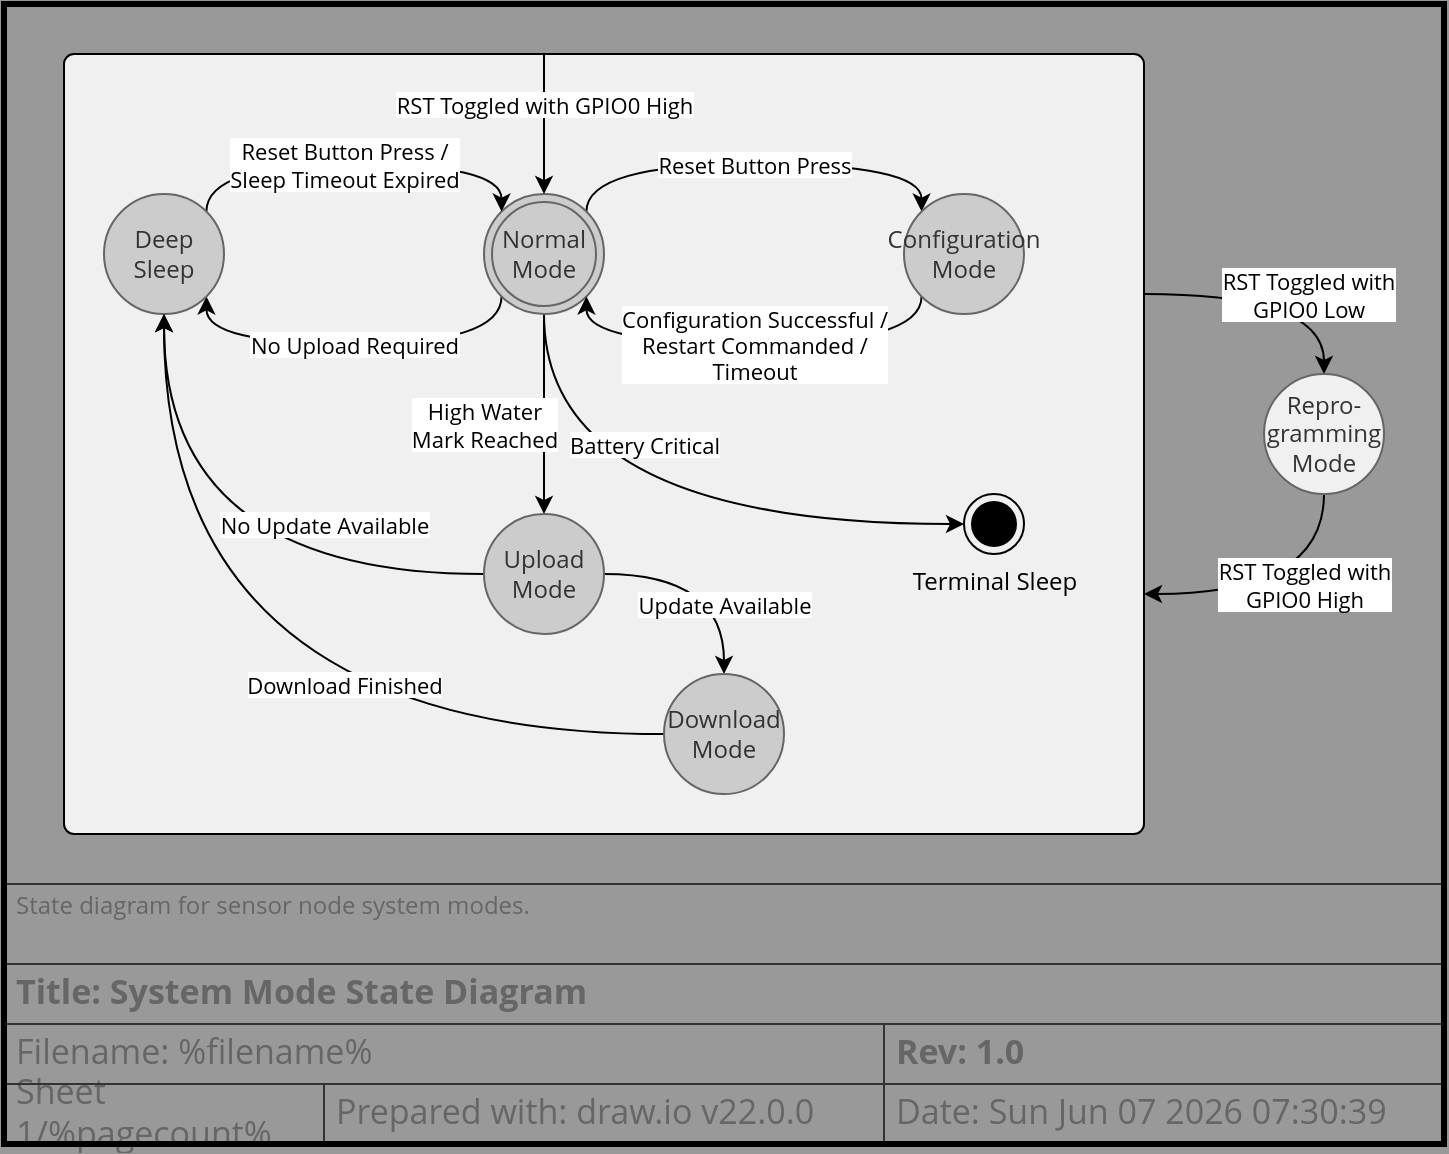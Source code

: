 <mxfile version="22.0.2" type="device">
  <diagram name="System Mode State Diagram" id="fo18u6Ch1KVScq3Fo-Wy">
    <mxGraphModel dx="1103" dy="1261" grid="1" gridSize="10" guides="1" tooltips="1" connect="1" arrows="1" fold="1" page="1" pageScale="1" pageWidth="800" pageHeight="350" background="#999999" math="0" shadow="0">
      <root>
        <object label="" description="State diagram for sensor node system modes." rev="1.0" id="0">
          <mxCell />
        </object>
        <object label="Title Block" id="1">
          <mxCell style="locked=1;" parent="0" />
        </object>
        <mxCell id="h7L3MlKvrl_dhOmhB3lf-10" value="Prepared with: draw.io v22.0.0" style="strokeWidth=1;shadow=0;dashed=0;align=center;html=1;shape=mxgraph.mockup.text.textBox;fontColor=#666666;align=left;fontSize=17;spacingLeft=4;spacingTop=-3;whiteSpace=wrap;strokeColor=#333333;mainText=;fillColor=none;fontFamily=Open Sans;movable=1;resizable=1;rotatable=1;deletable=1;editable=1;locked=0;connectable=1;" parent="1" vertex="1">
          <mxGeometry x="220" y="300" width="280" height="30" as="geometry" />
        </mxCell>
        <object label="&lt;div align=&quot;left&quot;&gt;Sheet %pagenumber%/%pagecount%&lt;/div&gt;" placeholders="1" id="h7L3MlKvrl_dhOmhB3lf-12">
          <mxCell style="strokeWidth=1;shadow=0;dashed=0;align=left;html=1;shape=mxgraph.mockup.text.textBox;fontColor=#666666;align=left;fontSize=17;spacingLeft=4;spacingTop=-3;whiteSpace=wrap;strokeColor=#333333;mainText=;fillColor=none;fontFamily=Open Sans;movable=1;resizable=1;rotatable=1;deletable=1;editable=1;locked=0;connectable=1;" parent="1" vertex="1">
            <mxGeometry x="60" y="300" width="160" height="30" as="geometry" />
          </mxCell>
        </object>
        <object label="Date: &lt;font style=&quot;font-size: 17px;&quot;&gt;%date{ddd mmm dd yyyy HH:MM:ss}%&lt;/font&gt;" placeholders="1" id="h7L3MlKvrl_dhOmhB3lf-13">
          <mxCell style="strokeWidth=1;shadow=0;dashed=0;align=center;html=1;shape=mxgraph.mockup.text.textBox;fontColor=#666666;align=left;fontSize=17;spacingLeft=4;spacingTop=-3;whiteSpace=wrap;strokeColor=#333333;mainText=;fillColor=none;fontFamily=Open Sans;movable=1;resizable=1;rotatable=1;deletable=1;editable=1;locked=0;connectable=1;" parent="1" vertex="1">
            <mxGeometry x="500" y="300" width="280" height="30" as="geometry" />
          </mxCell>
        </object>
        <object label="&lt;b&gt;Title: %page%&lt;/b&gt;" placeholders="1" id="h7L3MlKvrl_dhOmhB3lf-14">
          <mxCell style="strokeWidth=1;shadow=0;dashed=0;align=center;html=1;shape=mxgraph.mockup.text.textBox;fontColor=#666666;align=left;fontSize=17;spacingLeft=4;spacingTop=-3;whiteSpace=wrap;strokeColor=#333333;mainText=;fillColor=none;fontFamily=Open Sans;movable=1;resizable=1;rotatable=1;deletable=1;editable=1;locked=0;connectable=1;" parent="1" vertex="1">
            <mxGeometry x="60" y="240" width="720" height="30" as="geometry" />
          </mxCell>
        </object>
        <object label="Filename: %filename%" placeholders="1" id="h7L3MlKvrl_dhOmhB3lf-15">
          <mxCell style="strokeWidth=1;shadow=0;dashed=0;align=center;html=1;shape=mxgraph.mockup.text.textBox;fontColor=#666666;align=left;fontSize=17;spacingLeft=4;spacingTop=-3;whiteSpace=wrap;strokeColor=#333333;mainText=;fillColor=none;fontFamily=Open Sans;movable=1;resizable=1;rotatable=1;deletable=1;editable=1;locked=0;connectable=1;" parent="1" vertex="1">
            <mxGeometry x="60" y="270" width="440" height="30" as="geometry" />
          </mxCell>
        </object>
        <object label="&lt;div align=&quot;left&quot;&gt;%description%&lt;/div&gt;" placeholders="1" id="h7L3MlKvrl_dhOmhB3lf-16">
          <mxCell style="strokeWidth=1;shadow=0;dashed=0;html=1;shape=mxgraph.mockup.text.textBox;fontColor=#666666;align=left;verticalAlign=top;fontSize=12;spacingLeft=4;spacingTop=-3;whiteSpace=wrap;strokeColor=#333333;mainText=;fillColor=none;fontFamily=Open Sans;movable=1;resizable=1;rotatable=1;deletable=1;editable=1;locked=0;connectable=1;" parent="1" vertex="1">
            <mxGeometry x="60" y="200" width="720" height="40" as="geometry" />
          </mxCell>
        </object>
        <object label="&lt;b&gt;Rev: %rev%&lt;br&gt;&lt;/b&gt;" placeholders="1" id="EyKvBmyPNv_MzgSUc5b6-1">
          <mxCell style="strokeWidth=1;shadow=0;dashed=0;align=center;html=1;shape=mxgraph.mockup.text.textBox;fontColor=#666666;align=left;fontSize=17;spacingLeft=4;spacingTop=-3;whiteSpace=wrap;strokeColor=#333333;mainText=;fillColor=none;fontFamily=Open Sans;movable=1;resizable=1;rotatable=1;deletable=1;editable=1;locked=0;connectable=1;" parent="1" vertex="1">
            <mxGeometry x="500" y="270" width="280" height="30" as="geometry" />
          </mxCell>
        </object>
        <object label="Drawing Frame" id="2jkEU8j2_UPUL1MGRyPS-1">
          <mxCell style="locked=1;" parent="0" />
        </object>
        <mxCell id="2jkEU8j2_UPUL1MGRyPS-2" value="" style="rounded=0;whiteSpace=wrap;html=1;fillColor=none;strokeWidth=3;movable=1;resizable=1;rotatable=1;deletable=1;editable=1;locked=0;connectable=1;" parent="2jkEU8j2_UPUL1MGRyPS-1" vertex="1">
          <mxGeometry x="60" y="-240" width="720" height="570" as="geometry" />
        </mxCell>
        <object label="Document" id="NbdiYjX3MhI7OpqD2NvG-1">
          <mxCell parent="0" />
        </object>
        <mxCell id="hTzr3CFl4ioeJvV2ZkVr-21" value="" style="html=1;align=center;verticalAlign=top;rounded=1;absoluteArcSize=1;arcSize=10;dashed=0;whiteSpace=wrap;fillColor=#F0F0F0;fontFamily=Open Sans;" vertex="1" parent="NbdiYjX3MhI7OpqD2NvG-1">
          <mxGeometry x="90" y="-215" width="540" height="390" as="geometry" />
        </mxCell>
        <mxCell id="hTzr3CFl4ioeJvV2ZkVr-14" value="Reset Button Press" style="edgeStyle=orthogonalEdgeStyle;rounded=0;orthogonalLoop=1;jettySize=auto;html=1;exitX=1;exitY=0;exitDx=0;exitDy=0;entryX=0;entryY=0;entryDx=0;entryDy=0;curved=1;fontFamily=Open Sans;" edge="1" parent="NbdiYjX3MhI7OpqD2NvG-1" source="hTzr3CFl4ioeJvV2ZkVr-1" target="hTzr3CFl4ioeJvV2ZkVr-4">
          <mxGeometry relative="1" as="geometry">
            <Array as="points">
              <mxPoint x="351" y="-160" />
              <mxPoint x="519" y="-160" />
            </Array>
          </mxGeometry>
        </mxCell>
        <mxCell id="hTzr3CFl4ioeJvV2ZkVr-16" value="RST Toggled with&lt;br&gt;GPIO0 Low" style="edgeStyle=orthogonalEdgeStyle;rounded=0;orthogonalLoop=1;jettySize=auto;html=1;curved=1;entryX=0.5;entryY=0;entryDx=0;entryDy=0;fontFamily=Open Sans;" edge="1" parent="NbdiYjX3MhI7OpqD2NvG-1" source="hTzr3CFl4ioeJvV2ZkVr-21" target="hTzr3CFl4ioeJvV2ZkVr-2">
          <mxGeometry x="0.25" relative="1" as="geometry">
            <mxPoint x="600.0" y="-95" as="sourcePoint" />
            <Array as="points">
              <mxPoint x="720" y="-95" />
            </Array>
            <mxPoint as="offset" />
          </mxGeometry>
        </mxCell>
        <mxCell id="hTzr3CFl4ioeJvV2ZkVr-18" value="No Upload Required" style="edgeStyle=orthogonalEdgeStyle;rounded=0;orthogonalLoop=1;jettySize=auto;html=1;exitX=0;exitY=1;exitDx=0;exitDy=0;entryX=1;entryY=1;entryDx=0;entryDy=0;curved=1;fontFamily=Open Sans;" edge="1" parent="NbdiYjX3MhI7OpqD2NvG-1" source="hTzr3CFl4ioeJvV2ZkVr-1" target="hTzr3CFl4ioeJvV2ZkVr-5">
          <mxGeometry relative="1" as="geometry">
            <Array as="points">
              <mxPoint x="309" y="-70" />
              <mxPoint x="161" y="-70" />
            </Array>
          </mxGeometry>
        </mxCell>
        <mxCell id="hTzr3CFl4ioeJvV2ZkVr-25" value="High Water&lt;br&gt;Mark Reached" style="edgeStyle=orthogonalEdgeStyle;rounded=0;orthogonalLoop=1;jettySize=auto;html=1;exitX=0.5;exitY=1;exitDx=0;exitDy=0;entryX=0.5;entryY=0;entryDx=0;entryDy=0;fontFamily=Open Sans;" edge="1" parent="NbdiYjX3MhI7OpqD2NvG-1" source="hTzr3CFl4ioeJvV2ZkVr-1" target="hTzr3CFl4ioeJvV2ZkVr-6">
          <mxGeometry x="0.1" y="-30" relative="1" as="geometry">
            <mxPoint as="offset" />
          </mxGeometry>
        </mxCell>
        <mxCell id="hTzr3CFl4ioeJvV2ZkVr-29" value="Battery Critical" style="edgeStyle=orthogonalEdgeStyle;rounded=0;orthogonalLoop=1;jettySize=auto;html=1;exitX=0.5;exitY=1;exitDx=0;exitDy=0;curved=1;fontFamily=Open Sans;" edge="1" parent="NbdiYjX3MhI7OpqD2NvG-1" source="hTzr3CFl4ioeJvV2ZkVr-1" target="hTzr3CFl4ioeJvV2ZkVr-3">
          <mxGeometry x="-0.016" y="40" relative="1" as="geometry">
            <Array as="points">
              <mxPoint x="330" y="20" />
            </Array>
            <mxPoint as="offset" />
          </mxGeometry>
        </mxCell>
        <mxCell id="hTzr3CFl4ioeJvV2ZkVr-1" value="Normal Mode" style="ellipse;shape=doubleEllipse;html=1;dashed=0;whiteSpace=wrap;aspect=fixed;fontFamily=Open Sans;fillColor=#CCCCCC;fontColor=#333333;strokeColor=#666666;" vertex="1" parent="NbdiYjX3MhI7OpqD2NvG-1">
          <mxGeometry x="300" y="-145" width="60" height="60" as="geometry" />
        </mxCell>
        <mxCell id="hTzr3CFl4ioeJvV2ZkVr-17" value="RST Toggled with&lt;br&gt;GPIO0 High" style="edgeStyle=orthogonalEdgeStyle;rounded=0;orthogonalLoop=1;jettySize=auto;html=1;exitX=0.5;exitY=1;exitDx=0;exitDy=0;elbow=vertical;curved=1;fontFamily=Open Sans;" edge="1" parent="NbdiYjX3MhI7OpqD2NvG-1" source="hTzr3CFl4ioeJvV2ZkVr-2" target="hTzr3CFl4ioeJvV2ZkVr-21">
          <mxGeometry x="-0.143" y="-5" relative="1" as="geometry">
            <mxPoint x="600.0" y="55" as="targetPoint" />
            <Array as="points">
              <mxPoint x="720" y="55" />
            </Array>
            <mxPoint as="offset" />
          </mxGeometry>
        </mxCell>
        <mxCell id="hTzr3CFl4ioeJvV2ZkVr-2" value="Repro-gramming Mode" style="shape=ellipse;html=1;dashed=0;whiteSpace=wrap;aspect=fixed;perimeter=ellipsePerimeter;fontFamily=Open Sans;fillColor=#F0F0F0;fontColor=#333333;strokeColor=#666666;" vertex="1" parent="NbdiYjX3MhI7OpqD2NvG-1">
          <mxGeometry x="690" y="-55" width="60" height="60" as="geometry" />
        </mxCell>
        <mxCell id="hTzr3CFl4ioeJvV2ZkVr-3" value="Terminal Sleep" style="ellipse;html=1;shape=endState;fillColor=strokeColor;verticalAlign=top;labelPosition=center;verticalLabelPosition=bottom;align=center;fontFamily=Open Sans;" vertex="1" parent="NbdiYjX3MhI7OpqD2NvG-1">
          <mxGeometry x="540" y="5" width="30" height="30" as="geometry" />
        </mxCell>
        <mxCell id="hTzr3CFl4ioeJvV2ZkVr-15" value="Configuration Successful /&lt;br&gt;Restart Commanded /&lt;br&gt;Timeout" style="edgeStyle=orthogonalEdgeStyle;rounded=0;orthogonalLoop=1;jettySize=auto;html=1;exitX=0;exitY=1;exitDx=0;exitDy=0;entryX=1;entryY=1;entryDx=0;entryDy=0;curved=1;fontFamily=Open Sans;" edge="1" parent="NbdiYjX3MhI7OpqD2NvG-1" source="hTzr3CFl4ioeJvV2ZkVr-4" target="hTzr3CFl4ioeJvV2ZkVr-1">
          <mxGeometry relative="1" as="geometry">
            <Array as="points">
              <mxPoint x="519" y="-70" />
              <mxPoint x="351" y="-70" />
            </Array>
          </mxGeometry>
        </mxCell>
        <mxCell id="hTzr3CFl4ioeJvV2ZkVr-4" value="Configuration Mode" style="shape=ellipse;html=1;dashed=0;whiteSpace=wrap;aspect=fixed;perimeter=ellipsePerimeter;fontFamily=Open Sans;fillColor=#CCCCCC;fontColor=#333333;strokeColor=#666666;" vertex="1" parent="NbdiYjX3MhI7OpqD2NvG-1">
          <mxGeometry x="510" y="-145" width="60" height="60" as="geometry" />
        </mxCell>
        <mxCell id="hTzr3CFl4ioeJvV2ZkVr-10" value="Reset Button Press /&lt;br&gt;Sleep Timeout Expired" style="edgeStyle=orthogonalEdgeStyle;rounded=0;orthogonalLoop=1;jettySize=auto;html=1;curved=1;entryX=0;entryY=0;entryDx=0;entryDy=0;exitX=1;exitY=0;exitDx=0;exitDy=0;fontFamily=Open Sans;" edge="1" parent="NbdiYjX3MhI7OpqD2NvG-1" source="hTzr3CFl4ioeJvV2ZkVr-5" target="hTzr3CFl4ioeJvV2ZkVr-1">
          <mxGeometry x="-0.054" relative="1" as="geometry">
            <Array as="points">
              <mxPoint x="161" y="-160" />
              <mxPoint x="309" y="-160" />
            </Array>
            <mxPoint as="offset" />
          </mxGeometry>
        </mxCell>
        <mxCell id="hTzr3CFl4ioeJvV2ZkVr-5" value="Deep Sleep" style="shape=ellipse;html=1;dashed=0;whiteSpace=wrap;aspect=fixed;perimeter=ellipsePerimeter;fontFamily=Open Sans;fillColor=#CCCCCC;fontColor=#333333;strokeColor=#666666;" vertex="1" parent="NbdiYjX3MhI7OpqD2NvG-1">
          <mxGeometry x="110" y="-145" width="60" height="60" as="geometry" />
        </mxCell>
        <mxCell id="hTzr3CFl4ioeJvV2ZkVr-26" value="Update Available" style="edgeStyle=orthogonalEdgeStyle;rounded=0;orthogonalLoop=1;jettySize=auto;html=1;curved=1;fontFamily=Open Sans;" edge="1" parent="NbdiYjX3MhI7OpqD2NvG-1" source="hTzr3CFl4ioeJvV2ZkVr-6" target="hTzr3CFl4ioeJvV2ZkVr-7">
          <mxGeometry x="0.364" relative="1" as="geometry">
            <mxPoint as="offset" />
          </mxGeometry>
        </mxCell>
        <mxCell id="hTzr3CFl4ioeJvV2ZkVr-27" value="No Update Available" style="edgeStyle=orthogonalEdgeStyle;rounded=0;orthogonalLoop=1;jettySize=auto;html=1;curved=1;fontFamily=Open Sans;" edge="1" parent="NbdiYjX3MhI7OpqD2NvG-1" source="hTzr3CFl4ioeJvV2ZkVr-6" target="hTzr3CFl4ioeJvV2ZkVr-5">
          <mxGeometry x="-0.448" y="-25" relative="1" as="geometry">
            <mxPoint as="offset" />
          </mxGeometry>
        </mxCell>
        <mxCell id="hTzr3CFl4ioeJvV2ZkVr-6" value="Upload Mode" style="shape=ellipse;html=1;dashed=0;whiteSpace=wrap;aspect=fixed;perimeter=ellipsePerimeter;fontFamily=Open Sans;fillColor=#CCCCCC;fontColor=#333333;strokeColor=#666666;" vertex="1" parent="NbdiYjX3MhI7OpqD2NvG-1">
          <mxGeometry x="300" y="15" width="60" height="60" as="geometry" />
        </mxCell>
        <mxCell id="hTzr3CFl4ioeJvV2ZkVr-31" value="Download Finished" style="edgeStyle=orthogonalEdgeStyle;rounded=0;orthogonalLoop=1;jettySize=auto;html=1;entryX=0.5;entryY=1;entryDx=0;entryDy=0;curved=1;fontFamily=Open Sans;" edge="1" parent="NbdiYjX3MhI7OpqD2NvG-1" source="hTzr3CFl4ioeJvV2ZkVr-7" target="hTzr3CFl4ioeJvV2ZkVr-5">
          <mxGeometry x="-0.304" y="-25" relative="1" as="geometry">
            <mxPoint as="offset" />
          </mxGeometry>
        </mxCell>
        <mxCell id="hTzr3CFl4ioeJvV2ZkVr-7" value="Download Mode" style="shape=ellipse;html=1;dashed=0;whiteSpace=wrap;aspect=fixed;perimeter=ellipsePerimeter;fontFamily=Open Sans;fillColor=#CCCCCC;fontColor=#333333;strokeColor=#666666;" vertex="1" parent="NbdiYjX3MhI7OpqD2NvG-1">
          <mxGeometry x="390" y="95" width="60" height="60" as="geometry" />
        </mxCell>
        <mxCell id="hTzr3CFl4ioeJvV2ZkVr-30" value="RST Toggled with GPIO0 High" style="rounded=0;orthogonalLoop=1;jettySize=auto;html=1;entryX=0.5;entryY=0;entryDx=0;entryDy=0;edgeStyle=orthogonalEdgeStyle;curved=1;fontFamily=Open Sans;" edge="1" parent="NbdiYjX3MhI7OpqD2NvG-1" source="hTzr3CFl4ioeJvV2ZkVr-21" target="hTzr3CFl4ioeJvV2ZkVr-1">
          <mxGeometry x="-0.286" relative="1" as="geometry">
            <mxPoint x="350" y="-265" as="sourcePoint" />
            <Array as="points">
              <mxPoint x="350" y="-195" />
              <mxPoint x="350" y="-195" />
            </Array>
            <mxPoint as="offset" />
          </mxGeometry>
        </mxCell>
      </root>
    </mxGraphModel>
  </diagram>
</mxfile>
